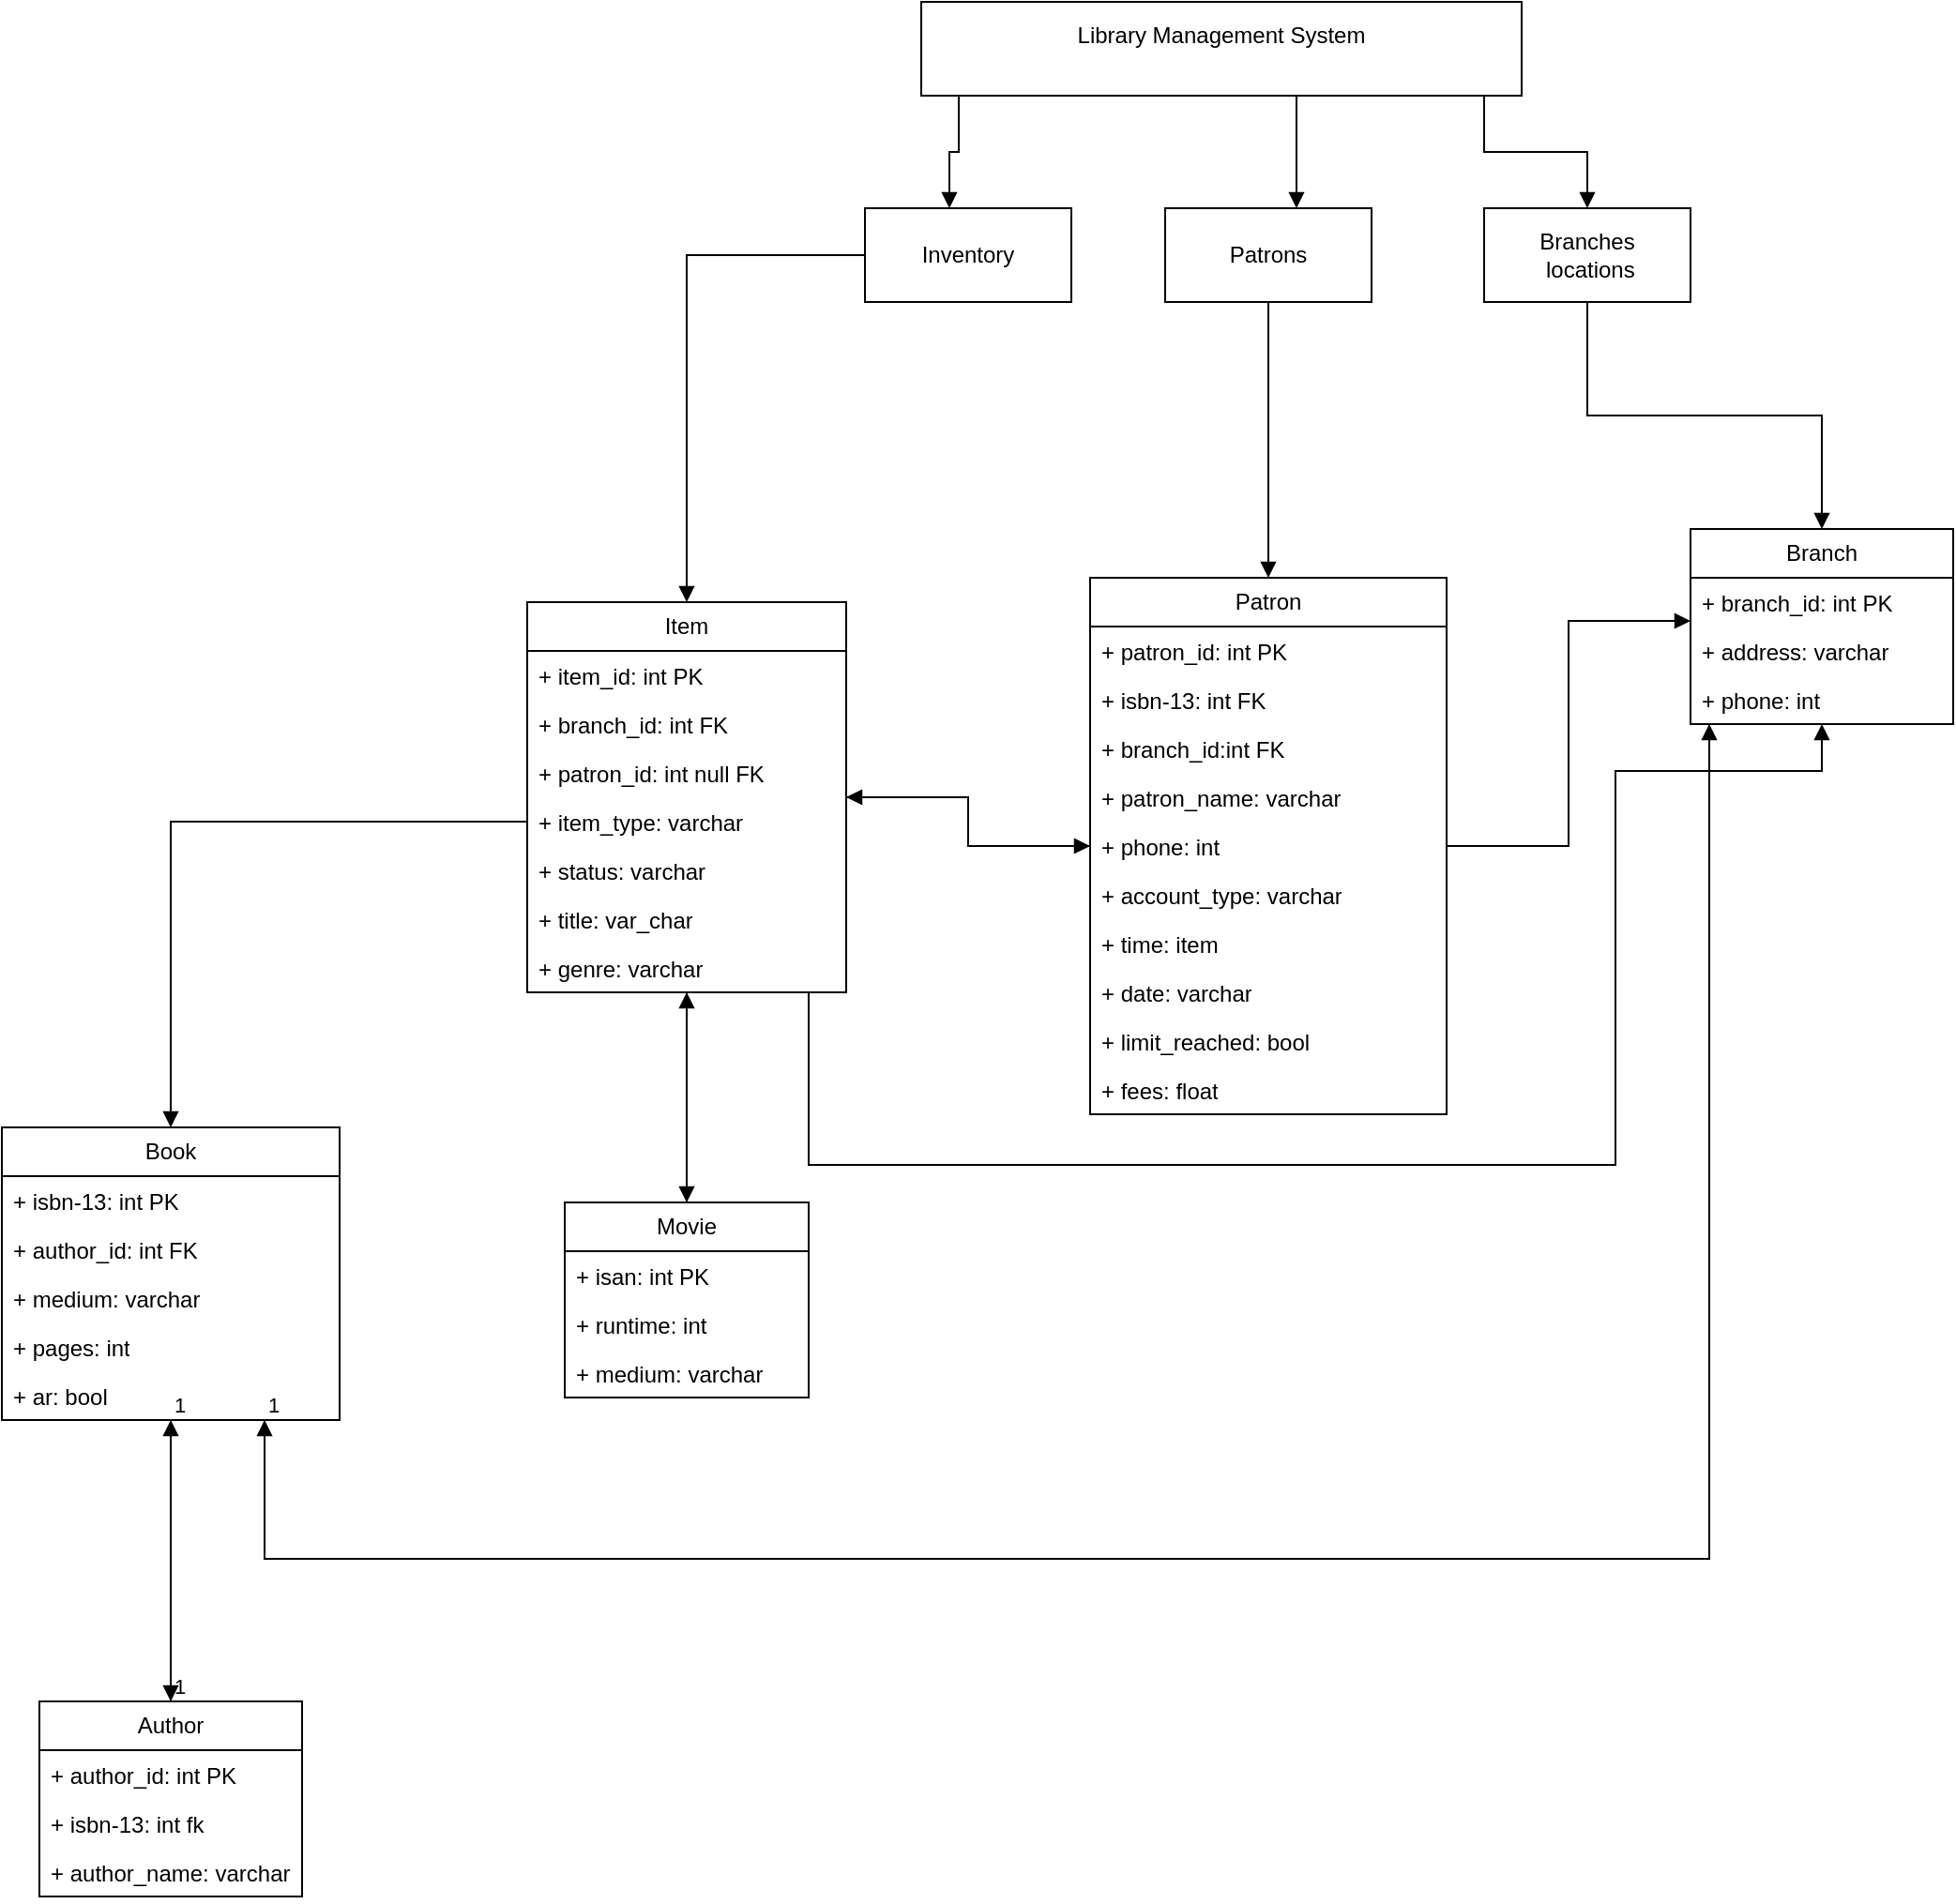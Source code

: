 <mxfile>
    <diagram name="Page-1" id="hMO4qb0cswFvM7uDLJSF">
        <mxGraphModel dx="1274" dy="787" grid="1" gridSize="10" guides="1" tooltips="1" connect="1" arrows="1" fold="1" page="1" pageScale="1" pageWidth="850" pageHeight="1100" math="0" shadow="0">
            <root>
                <mxCell id="0"/>
                <mxCell id="1" parent="0"/>
                <mxCell id="Tta4W55mp46hSaF8Encr-2" value="&lt;div&gt;Library Management System&lt;/div&gt;&lt;div&gt;&lt;br&gt;&lt;/div&gt;" style="html=1;whiteSpace=wrap;" parent="1" vertex="1">
                    <mxGeometry x="230" y="90" width="320" height="50" as="geometry"/>
                </mxCell>
                <mxCell id="Tta4W55mp46hSaF8Encr-3" value="&lt;div&gt;Inventory&lt;/div&gt;" style="html=1;whiteSpace=wrap;" parent="1" vertex="1">
                    <mxGeometry x="200" y="200" width="110" height="50" as="geometry"/>
                </mxCell>
                <mxCell id="Tta4W55mp46hSaF8Encr-4" value="&lt;div&gt;Patrons&lt;/div&gt;" style="html=1;whiteSpace=wrap;" parent="1" vertex="1">
                    <mxGeometry x="360" y="200" width="110" height="50" as="geometry"/>
                </mxCell>
                <mxCell id="Tta4W55mp46hSaF8Encr-5" value="&lt;div&gt;Branches&lt;br&gt;&lt;/div&gt;&lt;div&gt;&amp;nbsp;locations&lt;/div&gt;" style="html=1;whiteSpace=wrap;" parent="1" vertex="1">
                    <mxGeometry x="530" y="200" width="110" height="50" as="geometry"/>
                </mxCell>
                <mxCell id="Tta4W55mp46hSaF8Encr-12" value="Book" style="swimlane;fontStyle=0;childLayout=stackLayout;horizontal=1;startSize=26;fillColor=none;horizontalStack=0;resizeParent=1;resizeParentMax=0;resizeLast=0;collapsible=1;marginBottom=0;whiteSpace=wrap;html=1;" parent="1" vertex="1">
                    <mxGeometry x="-260" y="690" width="180" height="156" as="geometry"/>
                </mxCell>
                <mxCell id="Tta4W55mp46hSaF8Encr-13" value="+ isbn-13: int PK" style="text;strokeColor=none;fillColor=none;align=left;verticalAlign=top;spacingLeft=4;spacingRight=4;overflow=hidden;rotatable=0;points=[[0,0.5],[1,0.5]];portConstraint=eastwest;whiteSpace=wrap;html=1;" parent="Tta4W55mp46hSaF8Encr-12" vertex="1">
                    <mxGeometry y="26" width="180" height="26" as="geometry"/>
                </mxCell>
                <mxCell id="Tta4W55mp46hSaF8Encr-14" value="+ author_id: int FK" style="text;strokeColor=none;fillColor=none;align=left;verticalAlign=top;spacingLeft=4;spacingRight=4;overflow=hidden;rotatable=0;points=[[0,0.5],[1,0.5]];portConstraint=eastwest;whiteSpace=wrap;html=1;" parent="Tta4W55mp46hSaF8Encr-12" vertex="1">
                    <mxGeometry y="52" width="180" height="26" as="geometry"/>
                </mxCell>
                <mxCell id="Tta4W55mp46hSaF8Encr-73" value="+ medium: varchar" style="text;strokeColor=none;fillColor=none;align=left;verticalAlign=top;spacingLeft=4;spacingRight=4;overflow=hidden;rotatable=0;points=[[0,0.5],[1,0.5]];portConstraint=eastwest;whiteSpace=wrap;html=1;" parent="Tta4W55mp46hSaF8Encr-12" vertex="1">
                    <mxGeometry y="78" width="180" height="26" as="geometry"/>
                </mxCell>
                <mxCell id="Tta4W55mp46hSaF8Encr-75" value="+ pages: int" style="text;strokeColor=none;fillColor=none;align=left;verticalAlign=top;spacingLeft=4;spacingRight=4;overflow=hidden;rotatable=0;points=[[0,0.5],[1,0.5]];portConstraint=eastwest;whiteSpace=wrap;html=1;" parent="Tta4W55mp46hSaF8Encr-12" vertex="1">
                    <mxGeometry y="104" width="180" height="26" as="geometry"/>
                </mxCell>
                <mxCell id="Tta4W55mp46hSaF8Encr-76" value="+ ar: bool" style="text;strokeColor=none;fillColor=none;align=left;verticalAlign=top;spacingLeft=4;spacingRight=4;overflow=hidden;rotatable=0;points=[[0,0.5],[1,0.5]];portConstraint=eastwest;whiteSpace=wrap;html=1;" parent="Tta4W55mp46hSaF8Encr-12" vertex="1">
                    <mxGeometry y="130" width="180" height="26" as="geometry"/>
                </mxCell>
                <mxCell id="Tta4W55mp46hSaF8Encr-18" value="Author" style="swimlane;fontStyle=0;childLayout=stackLayout;horizontal=1;startSize=26;fillColor=none;horizontalStack=0;resizeParent=1;resizeParentMax=0;resizeLast=0;collapsible=1;marginBottom=0;whiteSpace=wrap;html=1;" parent="1" vertex="1">
                    <mxGeometry x="-240" y="996" width="140" height="104" as="geometry"/>
                </mxCell>
                <mxCell id="Tta4W55mp46hSaF8Encr-19" value="+ author_id: int PK" style="text;strokeColor=none;fillColor=none;align=left;verticalAlign=top;spacingLeft=4;spacingRight=4;overflow=hidden;rotatable=0;points=[[0,0.5],[1,0.5]];portConstraint=eastwest;whiteSpace=wrap;html=1;" parent="Tta4W55mp46hSaF8Encr-18" vertex="1">
                    <mxGeometry y="26" width="140" height="26" as="geometry"/>
                </mxCell>
                <mxCell id="Tta4W55mp46hSaF8Encr-21" value="+ isbn-13: int fk" style="text;strokeColor=none;fillColor=none;align=left;verticalAlign=top;spacingLeft=4;spacingRight=4;overflow=hidden;rotatable=0;points=[[0,0.5],[1,0.5]];portConstraint=eastwest;whiteSpace=wrap;html=1;" parent="Tta4W55mp46hSaF8Encr-18" vertex="1">
                    <mxGeometry y="52" width="140" height="26" as="geometry"/>
                </mxCell>
                <mxCell id="Tta4W55mp46hSaF8Encr-20" value="+ author_name: varchar" style="text;strokeColor=none;fillColor=none;align=left;verticalAlign=top;spacingLeft=4;spacingRight=4;overflow=hidden;rotatable=0;points=[[0,0.5],[1,0.5]];portConstraint=eastwest;whiteSpace=wrap;html=1;" parent="Tta4W55mp46hSaF8Encr-18" vertex="1">
                    <mxGeometry y="78" width="140" height="26" as="geometry"/>
                </mxCell>
                <mxCell id="Tta4W55mp46hSaF8Encr-28" value="Patron" style="swimlane;fontStyle=0;childLayout=stackLayout;horizontal=1;startSize=26;fillColor=none;horizontalStack=0;resizeParent=1;resizeParentMax=0;resizeLast=0;collapsible=1;marginBottom=0;whiteSpace=wrap;html=1;" parent="1" vertex="1">
                    <mxGeometry x="320" y="397" width="190" height="286" as="geometry"/>
                </mxCell>
                <mxCell id="Tta4W55mp46hSaF8Encr-29" value="+ patron_id: int PK" style="text;strokeColor=none;fillColor=none;align=left;verticalAlign=top;spacingLeft=4;spacingRight=4;overflow=hidden;rotatable=0;points=[[0,0.5],[1,0.5]];portConstraint=eastwest;whiteSpace=wrap;html=1;" parent="Tta4W55mp46hSaF8Encr-28" vertex="1">
                    <mxGeometry y="26" width="190" height="26" as="geometry"/>
                </mxCell>
                <mxCell id="Tta4W55mp46hSaF8Encr-35" value="+ isbn-13: int FK" style="text;strokeColor=none;fillColor=none;align=left;verticalAlign=top;spacingLeft=4;spacingRight=4;overflow=hidden;rotatable=0;points=[[0,0.5],[1,0.5]];portConstraint=eastwest;whiteSpace=wrap;html=1;" parent="Tta4W55mp46hSaF8Encr-28" vertex="1">
                    <mxGeometry y="52" width="190" height="26" as="geometry"/>
                </mxCell>
                <mxCell id="Tta4W55mp46hSaF8Encr-36" value="+ branch_id:int FK" style="text;strokeColor=none;fillColor=none;align=left;verticalAlign=top;spacingLeft=4;spacingRight=4;overflow=hidden;rotatable=0;points=[[0,0.5],[1,0.5]];portConstraint=eastwest;whiteSpace=wrap;html=1;" parent="Tta4W55mp46hSaF8Encr-28" vertex="1">
                    <mxGeometry y="78" width="190" height="26" as="geometry"/>
                </mxCell>
                <mxCell id="Tta4W55mp46hSaF8Encr-30" value="+ patron_name: varchar" style="text;strokeColor=none;fillColor=none;align=left;verticalAlign=top;spacingLeft=4;spacingRight=4;overflow=hidden;rotatable=0;points=[[0,0.5],[1,0.5]];portConstraint=eastwest;whiteSpace=wrap;html=1;" parent="Tta4W55mp46hSaF8Encr-28" vertex="1">
                    <mxGeometry y="104" width="190" height="26" as="geometry"/>
                </mxCell>
                <mxCell id="Tta4W55mp46hSaF8Encr-31" value="+ phone: int" style="text;strokeColor=none;fillColor=none;align=left;verticalAlign=top;spacingLeft=4;spacingRight=4;overflow=hidden;rotatable=0;points=[[0,0.5],[1,0.5]];portConstraint=eastwest;whiteSpace=wrap;html=1;" parent="Tta4W55mp46hSaF8Encr-28" vertex="1">
                    <mxGeometry y="130" width="190" height="26" as="geometry"/>
                </mxCell>
                <mxCell id="Tta4W55mp46hSaF8Encr-32" value="+ account_type: varchar" style="text;strokeColor=none;fillColor=none;align=left;verticalAlign=top;spacingLeft=4;spacingRight=4;overflow=hidden;rotatable=0;points=[[0,0.5],[1,0.5]];portConstraint=eastwest;whiteSpace=wrap;html=1;" parent="Tta4W55mp46hSaF8Encr-28" vertex="1">
                    <mxGeometry y="156" width="190" height="26" as="geometry"/>
                </mxCell>
                <mxCell id="Tta4W55mp46hSaF8Encr-33" value="+ time: item" style="text;strokeColor=none;fillColor=none;align=left;verticalAlign=top;spacingLeft=4;spacingRight=4;overflow=hidden;rotatable=0;points=[[0,0.5],[1,0.5]];portConstraint=eastwest;whiteSpace=wrap;html=1;" parent="Tta4W55mp46hSaF8Encr-28" vertex="1">
                    <mxGeometry y="182" width="190" height="26" as="geometry"/>
                </mxCell>
                <mxCell id="3" value="+ date: varchar" style="text;strokeColor=none;fillColor=none;align=left;verticalAlign=top;spacingLeft=4;spacingRight=4;overflow=hidden;rotatable=0;points=[[0,0.5],[1,0.5]];portConstraint=eastwest;whiteSpace=wrap;html=1;" vertex="1" parent="Tta4W55mp46hSaF8Encr-28">
                    <mxGeometry y="208" width="190" height="26" as="geometry"/>
                </mxCell>
                <mxCell id="Tta4W55mp46hSaF8Encr-34" value="+ limit_reached: bool" style="text;strokeColor=none;fillColor=none;align=left;verticalAlign=top;spacingLeft=4;spacingRight=4;overflow=hidden;rotatable=0;points=[[0,0.5],[1,0.5]];portConstraint=eastwest;whiteSpace=wrap;html=1;" parent="Tta4W55mp46hSaF8Encr-28" vertex="1">
                    <mxGeometry y="234" width="190" height="26" as="geometry"/>
                </mxCell>
                <mxCell id="Tta4W55mp46hSaF8Encr-37" value="+ fees: float" style="text;strokeColor=none;fillColor=none;align=left;verticalAlign=top;spacingLeft=4;spacingRight=4;overflow=hidden;rotatable=0;points=[[0,0.5],[1,0.5]];portConstraint=eastwest;whiteSpace=wrap;html=1;" parent="Tta4W55mp46hSaF8Encr-28" vertex="1">
                    <mxGeometry y="260" width="190" height="26" as="geometry"/>
                </mxCell>
                <mxCell id="Tta4W55mp46hSaF8Encr-43" value="" style="endArrow=block;endFill=1;html=1;edgeStyle=orthogonalEdgeStyle;align=left;verticalAlign=top;rounded=0;" parent="1" source="Tta4W55mp46hSaF8Encr-18" target="Tta4W55mp46hSaF8Encr-12" edge="1">
                    <mxGeometry x="-1" relative="1" as="geometry">
                        <mxPoint x="310" y="680" as="sourcePoint"/>
                        <mxPoint x="470" y="680" as="targetPoint"/>
                    </mxGeometry>
                </mxCell>
                <mxCell id="Tta4W55mp46hSaF8Encr-44" value="1" style="edgeLabel;resizable=0;html=1;align=left;verticalAlign=bottom;" parent="Tta4W55mp46hSaF8Encr-43" connectable="0" vertex="1">
                    <mxGeometry x="-1" relative="1" as="geometry"/>
                </mxCell>
                <mxCell id="Tta4W55mp46hSaF8Encr-45" value="" style="endArrow=block;endFill=1;html=1;edgeStyle=orthogonalEdgeStyle;align=left;verticalAlign=top;rounded=0;" parent="1" source="Tta4W55mp46hSaF8Encr-12" target="Tta4W55mp46hSaF8Encr-18" edge="1">
                    <mxGeometry x="-1" relative="1" as="geometry">
                        <mxPoint x="290" y="670" as="sourcePoint"/>
                        <mxPoint x="450" y="670" as="targetPoint"/>
                    </mxGeometry>
                </mxCell>
                <mxCell id="Tta4W55mp46hSaF8Encr-46" value="1" style="edgeLabel;resizable=0;html=1;align=left;verticalAlign=bottom;" parent="Tta4W55mp46hSaF8Encr-45" connectable="0" vertex="1">
                    <mxGeometry x="-1" relative="1" as="geometry"/>
                </mxCell>
                <mxCell id="Tta4W55mp46hSaF8Encr-47" value="" style="endArrow=block;endFill=1;html=1;edgeStyle=orthogonalEdgeStyle;align=left;verticalAlign=top;rounded=0;" parent="1" source="Tta4W55mp46hSaF8Encr-4" target="Tta4W55mp46hSaF8Encr-28" edge="1">
                    <mxGeometry x="-1" relative="1" as="geometry">
                        <mxPoint x="620" y="550" as="sourcePoint"/>
                        <mxPoint x="780" y="550" as="targetPoint"/>
                    </mxGeometry>
                </mxCell>
                <mxCell id="Tta4W55mp46hSaF8Encr-49" value="Branch" style="swimlane;fontStyle=0;childLayout=stackLayout;horizontal=1;startSize=26;fillColor=none;horizontalStack=0;resizeParent=1;resizeParentMax=0;resizeLast=0;collapsible=1;marginBottom=0;whiteSpace=wrap;html=1;" parent="1" vertex="1">
                    <mxGeometry x="640" y="371" width="140" height="104" as="geometry"/>
                </mxCell>
                <mxCell id="Tta4W55mp46hSaF8Encr-50" value="+ branch_id: int PK" style="text;strokeColor=none;fillColor=none;align=left;verticalAlign=top;spacingLeft=4;spacingRight=4;overflow=hidden;rotatable=0;points=[[0,0.5],[1,0.5]];portConstraint=eastwest;whiteSpace=wrap;html=1;" parent="Tta4W55mp46hSaF8Encr-49" vertex="1">
                    <mxGeometry y="26" width="140" height="26" as="geometry"/>
                </mxCell>
                <mxCell id="Tta4W55mp46hSaF8Encr-51" value="+ address: varchar" style="text;strokeColor=none;fillColor=none;align=left;verticalAlign=top;spacingLeft=4;spacingRight=4;overflow=hidden;rotatable=0;points=[[0,0.5],[1,0.5]];portConstraint=eastwest;whiteSpace=wrap;html=1;" parent="Tta4W55mp46hSaF8Encr-49" vertex="1">
                    <mxGeometry y="52" width="140" height="26" as="geometry"/>
                </mxCell>
                <mxCell id="Tta4W55mp46hSaF8Encr-54" value="+ phone: int" style="text;strokeColor=none;fillColor=none;align=left;verticalAlign=top;spacingLeft=4;spacingRight=4;overflow=hidden;rotatable=0;points=[[0,0.5],[1,0.5]];portConstraint=eastwest;whiteSpace=wrap;html=1;" parent="Tta4W55mp46hSaF8Encr-49" vertex="1">
                    <mxGeometry y="78" width="140" height="26" as="geometry"/>
                </mxCell>
                <mxCell id="Tta4W55mp46hSaF8Encr-56" value="" style="endArrow=block;endFill=1;html=1;edgeStyle=orthogonalEdgeStyle;align=left;verticalAlign=top;rounded=0;" parent="1" source="Tta4W55mp46hSaF8Encr-5" target="Tta4W55mp46hSaF8Encr-49" edge="1">
                    <mxGeometry x="-1" relative="1" as="geometry">
                        <mxPoint x="740" y="650" as="sourcePoint"/>
                        <mxPoint x="900" y="650" as="targetPoint"/>
                    </mxGeometry>
                </mxCell>
                <mxCell id="Tta4W55mp46hSaF8Encr-58" value="" style="endArrow=block;endFill=1;html=1;edgeStyle=orthogonalEdgeStyle;align=left;verticalAlign=top;rounded=0;" parent="1" source="Tta4W55mp46hSaF8Encr-49" target="Tta4W55mp46hSaF8Encr-12" edge="1">
                    <mxGeometry x="-1" relative="1" as="geometry">
                        <mxPoint x="500" y="750" as="sourcePoint"/>
                        <mxPoint x="660" y="750" as="targetPoint"/>
                        <Array as="points">
                            <mxPoint x="650" y="920"/>
                            <mxPoint x="-120" y="920"/>
                        </Array>
                    </mxGeometry>
                </mxCell>
                <mxCell id="Tta4W55mp46hSaF8Encr-62" value="" style="endArrow=block;endFill=1;html=1;edgeStyle=orthogonalEdgeStyle;align=left;verticalAlign=top;rounded=0;" parent="1" source="Tta4W55mp46hSaF8Encr-12" target="Tta4W55mp46hSaF8Encr-49" edge="1">
                    <mxGeometry x="-1" relative="1" as="geometry">
                        <mxPoint x="350" y="760" as="sourcePoint"/>
                        <mxPoint x="510" y="760" as="targetPoint"/>
                        <Array as="points">
                            <mxPoint x="-120" y="920"/>
                            <mxPoint x="650" y="920"/>
                        </Array>
                    </mxGeometry>
                </mxCell>
                <mxCell id="Tta4W55mp46hSaF8Encr-63" value="1" style="edgeLabel;resizable=0;html=1;align=left;verticalAlign=bottom;" parent="Tta4W55mp46hSaF8Encr-62" connectable="0" vertex="1">
                    <mxGeometry x="-1" relative="1" as="geometry"/>
                </mxCell>
                <mxCell id="Tta4W55mp46hSaF8Encr-64" value="Item" style="swimlane;fontStyle=0;childLayout=stackLayout;horizontal=1;startSize=26;fillColor=none;horizontalStack=0;resizeParent=1;resizeParentMax=0;resizeLast=0;collapsible=1;marginBottom=0;whiteSpace=wrap;html=1;" parent="1" vertex="1">
                    <mxGeometry x="20" y="410" width="170" height="208" as="geometry"/>
                </mxCell>
                <mxCell id="Tta4W55mp46hSaF8Encr-65" value="+ item_id: int PK" style="text;strokeColor=none;fillColor=none;align=left;verticalAlign=top;spacingLeft=4;spacingRight=4;overflow=hidden;rotatable=0;points=[[0,0.5],[1,0.5]];portConstraint=eastwest;whiteSpace=wrap;html=1;" parent="Tta4W55mp46hSaF8Encr-64" vertex="1">
                    <mxGeometry y="26" width="170" height="26" as="geometry"/>
                </mxCell>
                <mxCell id="Tta4W55mp46hSaF8Encr-68" value="+ branch_id: int FK" style="text;strokeColor=none;fillColor=none;align=left;verticalAlign=top;spacingLeft=4;spacingRight=4;overflow=hidden;rotatable=0;points=[[0,0.5],[1,0.5]];portConstraint=eastwest;whiteSpace=wrap;html=1;" parent="Tta4W55mp46hSaF8Encr-64" vertex="1">
                    <mxGeometry y="52" width="170" height="26" as="geometry"/>
                </mxCell>
                <mxCell id="Tta4W55mp46hSaF8Encr-69" value="+ patron_id: int null FK" style="text;strokeColor=none;fillColor=none;align=left;verticalAlign=top;spacingLeft=4;spacingRight=4;overflow=hidden;rotatable=0;points=[[0,0.5],[1,0.5]];portConstraint=eastwest;whiteSpace=wrap;html=1;" parent="Tta4W55mp46hSaF8Encr-64" vertex="1">
                    <mxGeometry y="78" width="170" height="26" as="geometry"/>
                </mxCell>
                <mxCell id="Tta4W55mp46hSaF8Encr-66" value="+ item_type: varchar" style="text;strokeColor=none;fillColor=none;align=left;verticalAlign=top;spacingLeft=4;spacingRight=4;overflow=hidden;rotatable=0;points=[[0,0.5],[1,0.5]];portConstraint=eastwest;whiteSpace=wrap;html=1;" parent="Tta4W55mp46hSaF8Encr-64" vertex="1">
                    <mxGeometry y="104" width="170" height="26" as="geometry"/>
                </mxCell>
                <mxCell id="Tta4W55mp46hSaF8Encr-67" value="+ status: varchar" style="text;strokeColor=none;fillColor=none;align=left;verticalAlign=top;spacingLeft=4;spacingRight=4;overflow=hidden;rotatable=0;points=[[0,0.5],[1,0.5]];portConstraint=eastwest;whiteSpace=wrap;html=1;" parent="Tta4W55mp46hSaF8Encr-64" vertex="1">
                    <mxGeometry y="130" width="170" height="26" as="geometry"/>
                </mxCell>
                <mxCell id="Tta4W55mp46hSaF8Encr-71" value="&lt;div&gt;+ title: var_char&lt;br&gt;&lt;/div&gt;" style="text;strokeColor=none;fillColor=none;align=left;verticalAlign=top;spacingLeft=4;spacingRight=4;overflow=hidden;rotatable=0;points=[[0,0.5],[1,0.5]];portConstraint=eastwest;whiteSpace=wrap;html=1;" parent="Tta4W55mp46hSaF8Encr-64" vertex="1">
                    <mxGeometry y="156" width="170" height="26" as="geometry"/>
                </mxCell>
                <mxCell id="Tta4W55mp46hSaF8Encr-74" value="+ genre: varchar" style="text;strokeColor=none;fillColor=none;align=left;verticalAlign=top;spacingLeft=4;spacingRight=4;overflow=hidden;rotatable=0;points=[[0,0.5],[1,0.5]];portConstraint=eastwest;whiteSpace=wrap;html=1;" parent="Tta4W55mp46hSaF8Encr-64" vertex="1">
                    <mxGeometry y="182" width="170" height="26" as="geometry"/>
                </mxCell>
                <mxCell id="Tta4W55mp46hSaF8Encr-77" value="Movie" style="swimlane;fontStyle=0;childLayout=stackLayout;horizontal=1;startSize=26;fillColor=none;horizontalStack=0;resizeParent=1;resizeParentMax=0;resizeLast=0;collapsible=1;marginBottom=0;whiteSpace=wrap;html=1;" parent="1" vertex="1">
                    <mxGeometry x="40" y="730" width="130" height="104" as="geometry"/>
                </mxCell>
                <mxCell id="Tta4W55mp46hSaF8Encr-78" value="+ isan: int PK" style="text;strokeColor=none;fillColor=none;align=left;verticalAlign=top;spacingLeft=4;spacingRight=4;overflow=hidden;rotatable=0;points=[[0,0.5],[1,0.5]];portConstraint=eastwest;whiteSpace=wrap;html=1;" parent="Tta4W55mp46hSaF8Encr-77" vertex="1">
                    <mxGeometry y="26" width="130" height="26" as="geometry"/>
                </mxCell>
                <mxCell id="Tta4W55mp46hSaF8Encr-81" value="+ runtime: int" style="text;strokeColor=none;fillColor=none;align=left;verticalAlign=top;spacingLeft=4;spacingRight=4;overflow=hidden;rotatable=0;points=[[0,0.5],[1,0.5]];portConstraint=eastwest;whiteSpace=wrap;html=1;" parent="Tta4W55mp46hSaF8Encr-77" vertex="1">
                    <mxGeometry y="52" width="130" height="26" as="geometry"/>
                </mxCell>
                <mxCell id="Tta4W55mp46hSaF8Encr-85" value="&lt;div&gt;+ medium: varchar&lt;/div&gt;" style="text;strokeColor=none;fillColor=none;align=left;verticalAlign=top;spacingLeft=4;spacingRight=4;overflow=hidden;rotatable=0;points=[[0,0.5],[1,0.5]];portConstraint=eastwest;whiteSpace=wrap;html=1;" parent="Tta4W55mp46hSaF8Encr-77" vertex="1">
                    <mxGeometry y="78" width="130" height="26" as="geometry"/>
                </mxCell>
                <mxCell id="Tta4W55mp46hSaF8Encr-90" value="" style="endArrow=block;endFill=1;html=1;edgeStyle=orthogonalEdgeStyle;align=left;verticalAlign=top;rounded=0;" parent="1" source="Tta4W55mp46hSaF8Encr-77" target="Tta4W55mp46hSaF8Encr-64" edge="1">
                    <mxGeometry x="-1" relative="1" as="geometry">
                        <mxPoint y="470" as="sourcePoint"/>
                        <mxPoint x="160" y="470" as="targetPoint"/>
                    </mxGeometry>
                </mxCell>
                <mxCell id="Tta4W55mp46hSaF8Encr-92" value="" style="endArrow=block;endFill=1;html=1;edgeStyle=orthogonalEdgeStyle;align=left;verticalAlign=top;rounded=0;" parent="1" source="Tta4W55mp46hSaF8Encr-64" target="Tta4W55mp46hSaF8Encr-12" edge="1">
                    <mxGeometry x="-1" relative="1" as="geometry">
                        <mxPoint x="-250" y="400" as="sourcePoint"/>
                        <mxPoint x="-90" y="400" as="targetPoint"/>
                        <Array as="points">
                            <mxPoint x="-170" y="527"/>
                        </Array>
                    </mxGeometry>
                </mxCell>
                <mxCell id="Tta4W55mp46hSaF8Encr-94" value="" style="endArrow=block;endFill=1;html=1;edgeStyle=orthogonalEdgeStyle;align=left;verticalAlign=top;rounded=0;" parent="1" source="Tta4W55mp46hSaF8Encr-64" target="Tta4W55mp46hSaF8Encr-77" edge="1">
                    <mxGeometry x="-1" relative="1" as="geometry">
                        <mxPoint x="50" y="460" as="sourcePoint"/>
                        <mxPoint x="210" y="460" as="targetPoint"/>
                    </mxGeometry>
                </mxCell>
                <mxCell id="Tta4W55mp46hSaF8Encr-96" value="" style="endArrow=block;endFill=1;html=1;edgeStyle=orthogonalEdgeStyle;align=left;verticalAlign=top;rounded=0;" parent="1" source="Tta4W55mp46hSaF8Encr-28" target="Tta4W55mp46hSaF8Encr-49" edge="1">
                    <mxGeometry x="-1" relative="1" as="geometry">
                        <mxPoint x="450" y="920" as="sourcePoint"/>
                        <mxPoint x="610" y="920" as="targetPoint"/>
                        <Array as="points">
                            <mxPoint x="575" y="540"/>
                            <mxPoint x="575" y="420"/>
                        </Array>
                    </mxGeometry>
                </mxCell>
                <mxCell id="Tta4W55mp46hSaF8Encr-98" value="" style="endArrow=block;endFill=1;html=1;edgeStyle=orthogonalEdgeStyle;align=left;verticalAlign=top;rounded=0;" parent="1" source="Tta4W55mp46hSaF8Encr-3" target="Tta4W55mp46hSaF8Encr-64" edge="1">
                    <mxGeometry x="-1" relative="1" as="geometry">
                        <mxPoint x="-70" y="240" as="sourcePoint"/>
                        <mxPoint x="90" y="240" as="targetPoint"/>
                    </mxGeometry>
                </mxCell>
                <mxCell id="7yYvCpcuSzcjkcbV2fSD-2" value="" style="endArrow=block;endFill=1;html=1;edgeStyle=orthogonalEdgeStyle;align=left;verticalAlign=top;rounded=0;" parent="1" source="Tta4W55mp46hSaF8Encr-64" target="Tta4W55mp46hSaF8Encr-28" edge="1">
                    <mxGeometry x="-1" relative="1" as="geometry">
                        <mxPoint x="280" y="730" as="sourcePoint"/>
                        <mxPoint x="440" y="730" as="targetPoint"/>
                    </mxGeometry>
                </mxCell>
                <mxCell id="7yYvCpcuSzcjkcbV2fSD-7" value="" style="endArrow=block;endFill=1;html=1;edgeStyle=orthogonalEdgeStyle;align=left;verticalAlign=top;rounded=0;" parent="1" source="Tta4W55mp46hSaF8Encr-28" target="Tta4W55mp46hSaF8Encr-64" edge="1">
                    <mxGeometry x="-1" relative="1" as="geometry">
                        <mxPoint x="300" y="730" as="sourcePoint"/>
                        <mxPoint x="460" y="730" as="targetPoint"/>
                    </mxGeometry>
                </mxCell>
                <mxCell id="7yYvCpcuSzcjkcbV2fSD-8" value="" style="endArrow=block;endFill=1;html=1;edgeStyle=orthogonalEdgeStyle;align=left;verticalAlign=top;rounded=0;" parent="1" source="Tta4W55mp46hSaF8Encr-64" target="Tta4W55mp46hSaF8Encr-49" edge="1">
                    <mxGeometry x="-1" relative="1" as="geometry">
                        <mxPoint x="340" y="820" as="sourcePoint"/>
                        <mxPoint x="500" y="820" as="targetPoint"/>
                        <Array as="points">
                            <mxPoint x="170" y="710"/>
                            <mxPoint x="600" y="710"/>
                            <mxPoint x="600" y="500"/>
                        </Array>
                    </mxGeometry>
                </mxCell>
                <mxCell id="7yYvCpcuSzcjkcbV2fSD-13" value="" style="endArrow=block;endFill=1;html=1;edgeStyle=orthogonalEdgeStyle;align=left;verticalAlign=top;rounded=0;" parent="1" source="Tta4W55mp46hSaF8Encr-2" target="Tta4W55mp46hSaF8Encr-4" edge="1">
                    <mxGeometry x="-1" relative="1" as="geometry">
                        <mxPoint x="590" y="180" as="sourcePoint"/>
                        <mxPoint x="785" y="240" as="targetPoint"/>
                        <Array as="points">
                            <mxPoint x="430" y="160"/>
                            <mxPoint x="430" y="160"/>
                        </Array>
                    </mxGeometry>
                </mxCell>
                <mxCell id="7yYvCpcuSzcjkcbV2fSD-14" value="" style="endArrow=block;endFill=1;html=1;edgeStyle=orthogonalEdgeStyle;align=left;verticalAlign=top;rounded=0;" parent="1" source="Tta4W55mp46hSaF8Encr-2" target="Tta4W55mp46hSaF8Encr-5" edge="1">
                    <mxGeometry x="-1" relative="1" as="geometry">
                        <mxPoint x="590" y="100" as="sourcePoint"/>
                        <mxPoint x="785" y="160" as="targetPoint"/>
                        <Array as="points">
                            <mxPoint x="530" y="170"/>
                            <mxPoint x="585" y="170"/>
                        </Array>
                    </mxGeometry>
                </mxCell>
                <mxCell id="7yYvCpcuSzcjkcbV2fSD-15" value="" style="endArrow=block;endFill=1;html=1;edgeStyle=orthogonalEdgeStyle;align=left;verticalAlign=top;rounded=0;" parent="1" source="Tta4W55mp46hSaF8Encr-2" target="Tta4W55mp46hSaF8Encr-3" edge="1">
                    <mxGeometry x="-1" relative="1" as="geometry">
                        <mxPoint x="600" y="110" as="sourcePoint"/>
                        <mxPoint x="795" y="170" as="targetPoint"/>
                        <Array as="points">
                            <mxPoint x="250" y="170"/>
                            <mxPoint x="245" y="170"/>
                        </Array>
                    </mxGeometry>
                </mxCell>
            </root>
        </mxGraphModel>
    </diagram>
</mxfile>